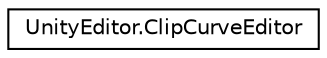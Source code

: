 digraph "Graphical Class Hierarchy"
{
 // LATEX_PDF_SIZE
  edge [fontname="Helvetica",fontsize="10",labelfontname="Helvetica",labelfontsize="10"];
  node [fontname="Helvetica",fontsize="10",shape=record];
  rankdir="LR";
  Node0 [label="UnityEditor.ClipCurveEditor",height=0.2,width=0.4,color="black", fillcolor="white", style="filled",URL="$class_unity_editor_1_1_clip_curve_editor.html",tooltip=" "];
}
